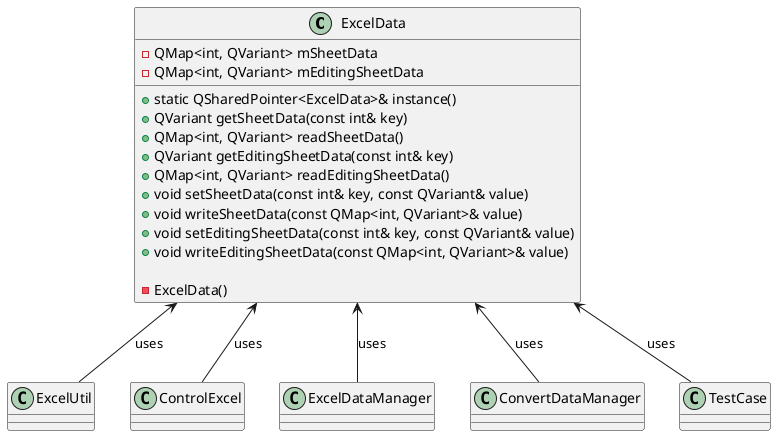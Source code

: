 @startuml

class ExcelData {
    + static QSharedPointer<ExcelData>& instance()
    + QVariant getSheetData(const int& key)
    + QMap<int, QVariant> readSheetData()
    + QVariant getEditingSheetData(const int& key)
    + QMap<int, QVariant> readEditingSheetData()
    + void setSheetData(const int& key, const QVariant& value)
    + void writeSheetData(const QMap<int, QVariant>& value)
    + void setEditingSheetData(const int& key, const QVariant& value)
    + void writeEditingSheetData(const QMap<int, QVariant>& value)

    - ExcelData()

    - QMap<int, QVariant> mSheetData
    - QMap<int, QVariant> mEditingSheetData
}

ExcelData <-- ExcelUtil : uses
ExcelData <-- ControlExcel : uses
ExcelData <-- ExcelDataManager : uses
ExcelData <-- ConvertDataManager : uses
ExcelData <-- TestCase : uses

@enduml
